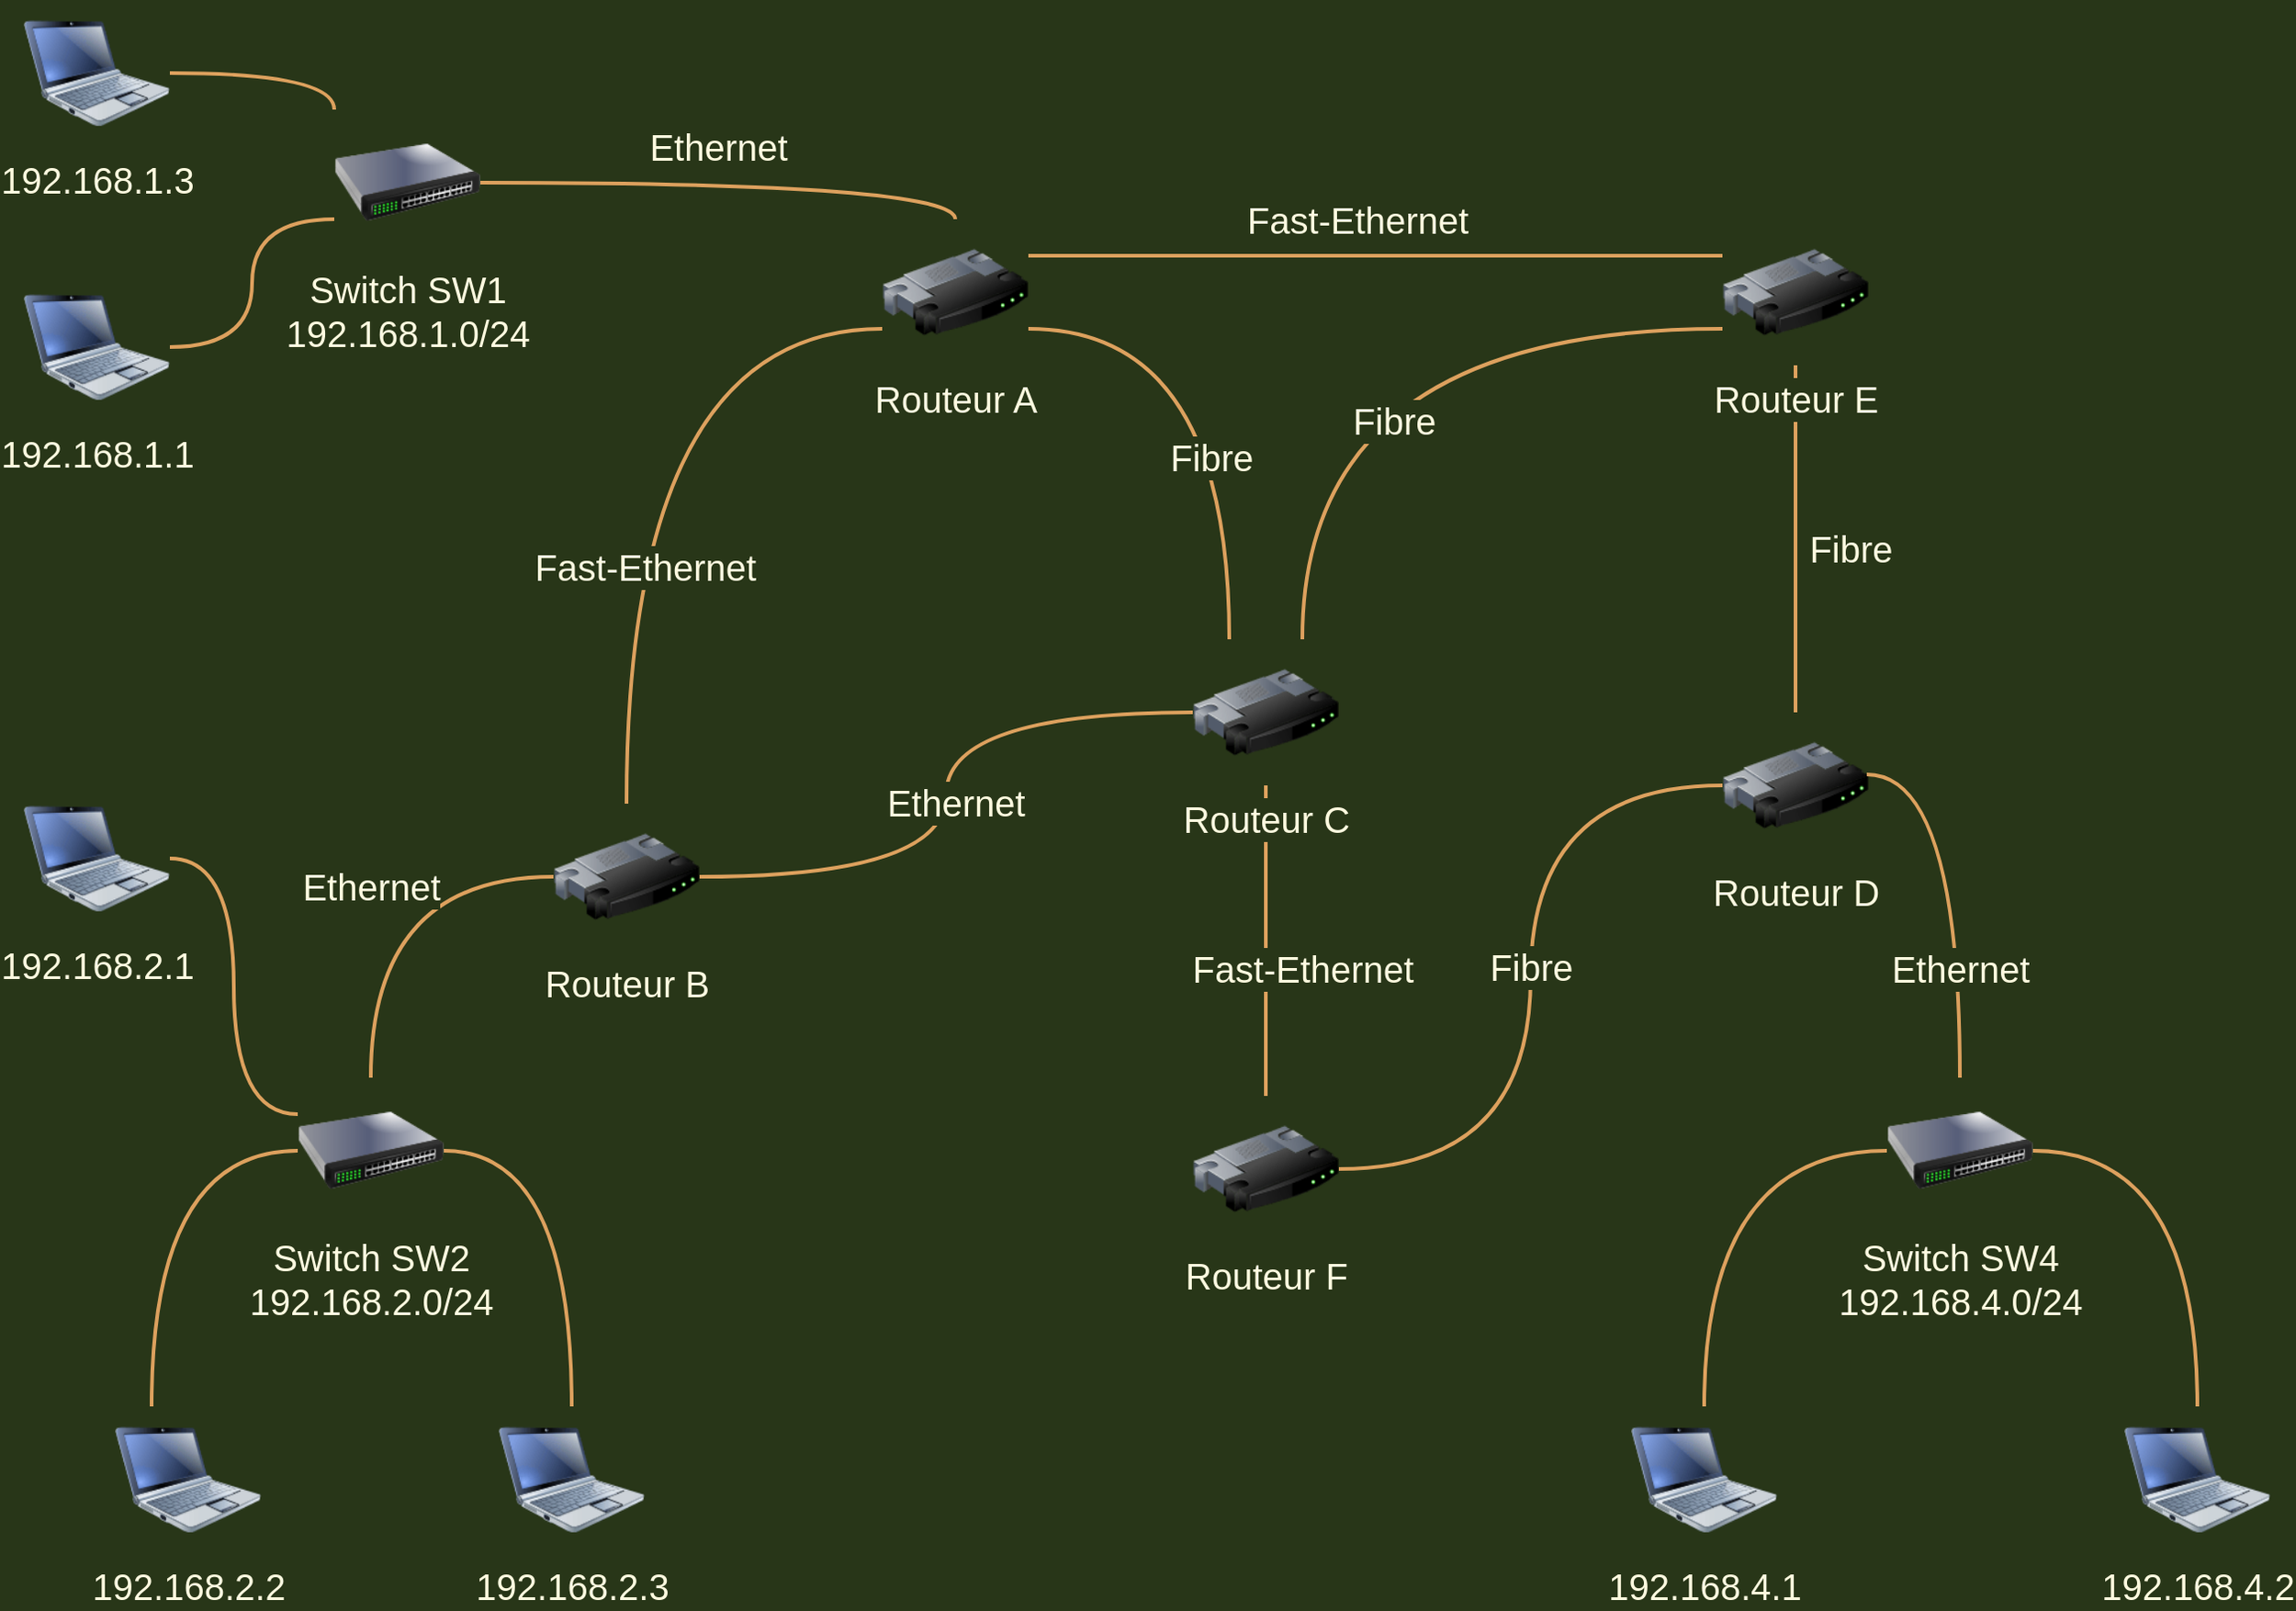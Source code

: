 <mxfile version="18.0.6" type="device"><diagram id="vftz14apVmgNdHs7xEgM" name="Page-1"><mxGraphModel dx="1483" dy="820" grid="1" gridSize="10" guides="1" tooltips="1" connect="1" arrows="1" fold="1" page="1" pageScale="1" pageWidth="1654" pageHeight="1169" background="#283618" math="0" shadow="0"><root><mxCell id="0"/><mxCell id="1" parent="0"/><mxCell id="bHwanKg8xg4oEcDoTenX-3" value="Fast-Ethernet" style="edgeStyle=orthogonalEdgeStyle;rounded=1;orthogonalLoop=1;jettySize=auto;html=1;curved=1;exitX=1;exitY=0.25;exitDx=0;exitDy=0;entryX=0;entryY=0.25;entryDx=0;entryDy=0;strokeWidth=2;endArrow=none;endFill=0;endSize=0;startSize=0;fontSize=20;labelBackgroundColor=#283618;strokeColor=#DDA15E;fontColor=#FEFAE0;" parent="1" source="bHwanKg8xg4oEcDoTenX-1" target="bHwanKg8xg4oEcDoTenX-2" edge="1"><mxGeometry x="-0.053" y="20" relative="1" as="geometry"><mxPoint as="offset"/></mxGeometry></mxCell><mxCell id="bHwanKg8xg4oEcDoTenX-13" value="Fibre" style="edgeStyle=orthogonalEdgeStyle;curved=1;rounded=1;orthogonalLoop=1;jettySize=auto;html=1;exitX=1;exitY=0.75;exitDx=0;exitDy=0;entryX=0.25;entryY=0;entryDx=0;entryDy=0;strokeWidth=2;endArrow=none;endFill=0;endSize=0;startSize=0;fontSize=20;labelBackgroundColor=#283618;strokeColor=#DDA15E;fontColor=#FEFAE0;" parent="1" source="bHwanKg8xg4oEcDoTenX-1" target="bHwanKg8xg4oEcDoTenX-4" edge="1"><mxGeometry x="0.286" y="-10" relative="1" as="geometry"><mxPoint as="offset"/></mxGeometry></mxCell><mxCell id="bHwanKg8xg4oEcDoTenX-1" value="Routeur A" style="image;html=1;image=img/lib/clip_art/networking/Router_128x128.png;rounded=1;fontSize=20;labelBackgroundColor=#283618;fillColor=#BC6C25;strokeColor=#DDA15E;fontColor=#FEFAE0;" parent="1" vertex="1"><mxGeometry x="490" y="130" width="80" height="80" as="geometry"/></mxCell><mxCell id="bHwanKg8xg4oEcDoTenX-5" value="Fibre" style="edgeStyle=orthogonalEdgeStyle;rounded=1;orthogonalLoop=1;jettySize=auto;html=1;curved=1;exitX=0;exitY=0.75;exitDx=0;exitDy=0;strokeWidth=2;endArrow=none;endFill=0;endSize=0;startSize=0;fontSize=20;entryX=0.75;entryY=0;entryDx=0;entryDy=0;labelBackgroundColor=#283618;strokeColor=#DDA15E;fontColor=#FEFAE0;" parent="1" source="bHwanKg8xg4oEcDoTenX-2" target="bHwanKg8xg4oEcDoTenX-4" edge="1"><mxGeometry x="0.4" y="50" relative="1" as="geometry"><mxPoint as="offset"/></mxGeometry></mxCell><mxCell id="bHwanKg8xg4oEcDoTenX-11" value="Fibre" style="edgeStyle=orthogonalEdgeStyle;curved=1;rounded=1;orthogonalLoop=1;jettySize=auto;html=1;strokeWidth=2;endArrow=none;endFill=0;endSize=0;startSize=0;fontSize=20;labelBackgroundColor=#283618;strokeColor=#DDA15E;fontColor=#FEFAE0;" parent="1" source="bHwanKg8xg4oEcDoTenX-2" target="bHwanKg8xg4oEcDoTenX-10" edge="1"><mxGeometry x="0.053" y="30" relative="1" as="geometry"><mxPoint as="offset"/></mxGeometry></mxCell><mxCell id="bHwanKg8xg4oEcDoTenX-2" value="Routeur E" style="image;html=1;image=img/lib/clip_art/networking/Router_128x128.png;rounded=1;fontSize=20;verticalAlign=top;horizontal=1;labelBackgroundColor=#283618;fillColor=#BC6C25;strokeColor=#DDA15E;fontColor=#FEFAE0;" parent="1" vertex="1"><mxGeometry x="950" y="130" width="80" height="80" as="geometry"/></mxCell><mxCell id="bHwanKg8xg4oEcDoTenX-9" value="Fast-Ethernet" style="edgeStyle=orthogonalEdgeStyle;curved=1;rounded=1;orthogonalLoop=1;jettySize=auto;html=1;strokeWidth=2;endArrow=none;endFill=0;endSize=0;startSize=0;fontSize=20;labelBackgroundColor=#283618;strokeColor=#DDA15E;fontColor=#FEFAE0;" parent="1" source="bHwanKg8xg4oEcDoTenX-4" target="bHwanKg8xg4oEcDoTenX-8" edge="1"><mxGeometry x="0.176" y="20" relative="1" as="geometry"><mxPoint as="offset"/></mxGeometry></mxCell><mxCell id="bHwanKg8xg4oEcDoTenX-4" value="Routeur C" style="image;html=1;image=img/lib/clip_art/networking/Router_128x128.png;rounded=1;fontSize=20;labelBackgroundColor=#283618;fillColor=#BC6C25;strokeColor=#DDA15E;fontColor=#FEFAE0;" parent="1" vertex="1"><mxGeometry x="660" y="360" width="80" height="80" as="geometry"/></mxCell><mxCell id="bHwanKg8xg4oEcDoTenX-12" value="Ethernet" style="edgeStyle=orthogonalEdgeStyle;curved=1;rounded=1;orthogonalLoop=1;jettySize=auto;html=1;exitX=1;exitY=0.5;exitDx=0;exitDy=0;strokeWidth=2;endArrow=none;endFill=0;endSize=0;startSize=0;fontSize=20;entryX=0;entryY=0.5;entryDx=0;entryDy=0;labelBackgroundColor=#283618;strokeColor=#DDA15E;fontColor=#FEFAE0;" parent="1" source="bHwanKg8xg4oEcDoTenX-6" target="bHwanKg8xg4oEcDoTenX-4" edge="1"><mxGeometry x="-0.028" y="-5" relative="1" as="geometry"><mxPoint y="-1" as="offset"/></mxGeometry></mxCell><mxCell id="bHwanKg8xg4oEcDoTenX-30" value="Fast-Ethernet" style="edgeStyle=orthogonalEdgeStyle;curved=1;rounded=1;orthogonalLoop=1;jettySize=auto;html=1;exitX=0.5;exitY=0;exitDx=0;exitDy=0;entryX=0;entryY=0.75;entryDx=0;entryDy=0;strokeWidth=2;endArrow=none;endFill=0;endSize=0;startSize=0;fontSize=20;labelBackgroundColor=#283618;strokeColor=#DDA15E;fontColor=#FEFAE0;" parent="1" source="bHwanKg8xg4oEcDoTenX-6" target="bHwanKg8xg4oEcDoTenX-1" edge="1"><mxGeometry x="-0.35" y="-10" relative="1" as="geometry"><mxPoint as="offset"/></mxGeometry></mxCell><mxCell id="bHwanKg8xg4oEcDoTenX-6" value="Routeur B" style="image;html=1;image=img/lib/clip_art/networking/Router_128x128.png;rounded=1;fontSize=20;labelBackgroundColor=#283618;fillColor=#BC6C25;strokeColor=#DDA15E;fontColor=#FEFAE0;" parent="1" vertex="1"><mxGeometry x="310" y="450" width="80" height="80" as="geometry"/></mxCell><mxCell id="bHwanKg8xg4oEcDoTenX-14" value="Fibre" style="edgeStyle=orthogonalEdgeStyle;curved=1;rounded=1;orthogonalLoop=1;jettySize=auto;html=1;exitX=1;exitY=0.5;exitDx=0;exitDy=0;entryX=0;entryY=0.5;entryDx=0;entryDy=0;strokeWidth=2;endArrow=none;endFill=0;endSize=0;startSize=0;fontSize=20;labelBackgroundColor=#283618;strokeColor=#DDA15E;fontColor=#FEFAE0;" parent="1" source="bHwanKg8xg4oEcDoTenX-8" target="bHwanKg8xg4oEcDoTenX-10" edge="1"><mxGeometry x="0.024" relative="1" as="geometry"><mxPoint y="-1" as="offset"/></mxGeometry></mxCell><mxCell id="bHwanKg8xg4oEcDoTenX-8" value="Routeur F" style="image;html=1;image=img/lib/clip_art/networking/Router_128x128.png;rounded=1;fontSize=20;labelBackgroundColor=#283618;fillColor=#BC6C25;strokeColor=#DDA15E;fontColor=#FEFAE0;" parent="1" vertex="1"><mxGeometry x="660" y="610" width="80" height="80" as="geometry"/></mxCell><mxCell id="bHwanKg8xg4oEcDoTenX-10" value="Routeur D" style="image;html=1;image=img/lib/clip_art/networking/Router_128x128.png;rounded=1;fontSize=20;labelBackgroundColor=#283618;fillColor=#BC6C25;strokeColor=#DDA15E;fontColor=#FEFAE0;" parent="1" vertex="1"><mxGeometry x="950" y="400" width="80" height="80" as="geometry"/></mxCell><mxCell id="bHwanKg8xg4oEcDoTenX-16" value="Ethernet" style="edgeStyle=orthogonalEdgeStyle;curved=1;rounded=1;orthogonalLoop=1;jettySize=auto;html=1;exitX=1;exitY=0.5;exitDx=0;exitDy=0;entryX=0.5;entryY=0;entryDx=0;entryDy=0;strokeWidth=2;endArrow=none;endFill=0;endSize=0;startSize=0;fontSize=20;labelBackgroundColor=#283618;strokeColor=#DDA15E;fontColor=#FEFAE0;" parent="1" source="bHwanKg8xg4oEcDoTenX-15" target="bHwanKg8xg4oEcDoTenX-1" edge="1"><mxGeometry x="-0.071" y="20" relative="1" as="geometry"><mxPoint as="offset"/></mxGeometry></mxCell><mxCell id="bHwanKg8xg4oEcDoTenX-15" value="&lt;div style=&quot;font-size: 20px;&quot;&gt;Switch SW1&lt;/div&gt;&lt;div style=&quot;font-size: 20px;&quot;&gt;192.168.1.0/24&lt;br style=&quot;font-size: 20px;&quot;&gt;&lt;/div&gt;" style="image;html=1;image=img/lib/clip_art/networking/Switch_128x128.png;rounded=1;fontSize=20;labelBackgroundColor=#283618;fillColor=#BC6C25;strokeColor=#DDA15E;fontColor=#FEFAE0;" parent="1" vertex="1"><mxGeometry x="190" y="70" width="80" height="80" as="geometry"/></mxCell><mxCell id="bHwanKg8xg4oEcDoTenX-18" value="Ethernet" style="edgeStyle=orthogonalEdgeStyle;curved=1;rounded=1;orthogonalLoop=1;jettySize=auto;html=1;exitX=0.5;exitY=0;exitDx=0;exitDy=0;entryX=0;entryY=0.5;entryDx=0;entryDy=0;strokeWidth=2;endArrow=none;endFill=0;endSize=0;startSize=0;fontSize=20;labelBackgroundColor=#283618;strokeColor=#DDA15E;fontColor=#FEFAE0;" parent="1" source="bHwanKg8xg4oEcDoTenX-17" target="bHwanKg8xg4oEcDoTenX-6" edge="1"><mxGeometry relative="1" as="geometry"/></mxCell><mxCell id="bHwanKg8xg4oEcDoTenX-17" value="&lt;div style=&quot;font-size: 20px;&quot;&gt;Switch SW2&lt;/div&gt;&lt;div style=&quot;font-size: 20px;&quot;&gt;192.168.2.0/24&lt;br style=&quot;font-size: 20px;&quot;&gt;&lt;/div&gt;" style="image;html=1;image=img/lib/clip_art/networking/Switch_128x128.png;rounded=1;fontSize=20;labelBackgroundColor=#283618;fillColor=#BC6C25;strokeColor=#DDA15E;fontColor=#FEFAE0;" parent="1" vertex="1"><mxGeometry x="170" y="600" width="80" height="80" as="geometry"/></mxCell><mxCell id="bHwanKg8xg4oEcDoTenX-20" value="Ethernet" style="edgeStyle=orthogonalEdgeStyle;curved=1;rounded=1;orthogonalLoop=1;jettySize=auto;html=1;exitX=0.5;exitY=0;exitDx=0;exitDy=0;entryX=0.988;entryY=0.425;entryDx=0;entryDy=0;entryPerimeter=0;strokeWidth=2;endArrow=none;endFill=0;endSize=0;startSize=0;fontSize=20;labelBackgroundColor=#283618;strokeColor=#DDA15E;fontColor=#FEFAE0;" parent="1" source="bHwanKg8xg4oEcDoTenX-19" target="bHwanKg8xg4oEcDoTenX-10" edge="1"><mxGeometry x="-0.447" relative="1" as="geometry"><mxPoint as="offset"/></mxGeometry></mxCell><mxCell id="bHwanKg8xg4oEcDoTenX-31" style="edgeStyle=orthogonalEdgeStyle;curved=1;rounded=1;orthogonalLoop=1;jettySize=auto;html=1;exitX=1;exitY=0.5;exitDx=0;exitDy=0;entryX=0.5;entryY=0;entryDx=0;entryDy=0;strokeWidth=2;endArrow=none;endFill=0;endSize=0;startSize=0;fontSize=20;labelBackgroundColor=#283618;strokeColor=#DDA15E;fontColor=#FEFAE0;" parent="1" source="bHwanKg8xg4oEcDoTenX-19" target="bHwanKg8xg4oEcDoTenX-26" edge="1"><mxGeometry relative="1" as="geometry"/></mxCell><mxCell id="bHwanKg8xg4oEcDoTenX-32" style="edgeStyle=orthogonalEdgeStyle;curved=1;rounded=1;orthogonalLoop=1;jettySize=auto;html=1;exitX=0;exitY=0.5;exitDx=0;exitDy=0;entryX=0.5;entryY=0;entryDx=0;entryDy=0;strokeWidth=2;endArrow=none;endFill=0;endSize=0;startSize=0;fontSize=20;labelBackgroundColor=#283618;strokeColor=#DDA15E;fontColor=#FEFAE0;" parent="1" source="bHwanKg8xg4oEcDoTenX-19" target="bHwanKg8xg4oEcDoTenX-27" edge="1"><mxGeometry relative="1" as="geometry"/></mxCell><mxCell id="bHwanKg8xg4oEcDoTenX-19" value="&lt;div style=&quot;font-size: 20px;&quot;&gt;Switch SW4&lt;/div&gt;&lt;div style=&quot;font-size: 20px;&quot;&gt;192.168.4.0/24&lt;br style=&quot;font-size: 20px;&quot;&gt;&lt;/div&gt;" style="image;html=1;image=img/lib/clip_art/networking/Switch_128x128.png;rounded=1;fontSize=20;labelBackgroundColor=#283618;fillColor=#BC6C25;strokeColor=#DDA15E;fontColor=#FEFAE0;" parent="1" vertex="1"><mxGeometry x="1040" y="600" width="80" height="80" as="geometry"/></mxCell><mxCell id="bHwanKg8xg4oEcDoTenX-28" style="edgeStyle=orthogonalEdgeStyle;curved=1;rounded=1;orthogonalLoop=1;jettySize=auto;html=1;exitX=1;exitY=0.5;exitDx=0;exitDy=0;entryX=0;entryY=0;entryDx=0;entryDy=0;strokeWidth=2;endArrow=none;endFill=0;endSize=0;startSize=0;fontSize=20;labelBackgroundColor=#283618;strokeColor=#DDA15E;fontColor=#FEFAE0;" parent="1" source="bHwanKg8xg4oEcDoTenX-21" target="bHwanKg8xg4oEcDoTenX-15" edge="1"><mxGeometry relative="1" as="geometry"/></mxCell><UserObject label="192.168.1.3" id="bHwanKg8xg4oEcDoTenX-21"><mxCell style="image;html=1;image=img/lib/clip_art/computers/Netbook_128x128.png;rounded=1;fontSize=20;labelBackgroundColor=#283618;fillColor=#BC6C25;strokeColor=#DDA15E;fontColor=#FEFAE0;" parent="1" vertex="1"><mxGeometry x="20" y="10" width="80" height="80" as="geometry"/></mxCell></UserObject><mxCell id="bHwanKg8xg4oEcDoTenX-29" style="edgeStyle=orthogonalEdgeStyle;curved=1;rounded=1;orthogonalLoop=1;jettySize=auto;html=1;exitX=1;exitY=0.5;exitDx=0;exitDy=0;entryX=0;entryY=0.75;entryDx=0;entryDy=0;strokeWidth=2;endArrow=none;endFill=0;endSize=0;startSize=0;fontSize=20;labelBackgroundColor=#283618;strokeColor=#DDA15E;fontColor=#FEFAE0;" parent="1" source="bHwanKg8xg4oEcDoTenX-22" target="bHwanKg8xg4oEcDoTenX-15" edge="1"><mxGeometry relative="1" as="geometry"/></mxCell><mxCell id="bHwanKg8xg4oEcDoTenX-22" value="192.168.1.1" style="image;html=1;image=img/lib/clip_art/computers/Netbook_128x128.png;rounded=1;fontSize=20;labelBackgroundColor=#283618;fillColor=#BC6C25;strokeColor=#DDA15E;fontColor=#FEFAE0;" parent="1" vertex="1"><mxGeometry x="20" y="160" width="80" height="80" as="geometry"/></mxCell><mxCell id="bHwanKg8xg4oEcDoTenX-33" style="edgeStyle=orthogonalEdgeStyle;curved=1;rounded=1;orthogonalLoop=1;jettySize=auto;html=1;exitX=1;exitY=0.5;exitDx=0;exitDy=0;entryX=0;entryY=0.25;entryDx=0;entryDy=0;strokeWidth=2;endArrow=none;endFill=0;endSize=0;startSize=0;fontSize=20;labelBackgroundColor=#283618;strokeColor=#DDA15E;fontColor=#FEFAE0;" parent="1" source="bHwanKg8xg4oEcDoTenX-23" target="bHwanKg8xg4oEcDoTenX-17" edge="1"><mxGeometry relative="1" as="geometry"/></mxCell><mxCell id="bHwanKg8xg4oEcDoTenX-23" value="192.168.2.1" style="image;html=1;image=img/lib/clip_art/computers/Netbook_128x128.png;rounded=1;fontSize=20;labelBackgroundColor=#283618;fillColor=#BC6C25;strokeColor=#DDA15E;fontColor=#FEFAE0;" parent="1" vertex="1"><mxGeometry x="20" y="440" width="80" height="80" as="geometry"/></mxCell><mxCell id="bHwanKg8xg4oEcDoTenX-36" style="edgeStyle=orthogonalEdgeStyle;curved=1;rounded=1;orthogonalLoop=1;jettySize=auto;html=1;exitX=0.25;exitY=0;exitDx=0;exitDy=0;entryX=0;entryY=0.5;entryDx=0;entryDy=0;fontSize=20;endArrow=none;endFill=0;startSize=0;endSize=0;strokeWidth=2;labelBackgroundColor=#283618;strokeColor=#DDA15E;fontColor=#FEFAE0;" parent="1" source="bHwanKg8xg4oEcDoTenX-24" target="bHwanKg8xg4oEcDoTenX-17" edge="1"><mxGeometry relative="1" as="geometry"/></mxCell><mxCell id="bHwanKg8xg4oEcDoTenX-24" value="192.168.2.2" style="image;html=1;image=img/lib/clip_art/computers/Netbook_128x128.png;rounded=1;fontSize=20;labelBackgroundColor=#283618;fillColor=#BC6C25;strokeColor=#DDA15E;fontColor=#FEFAE0;" parent="1" vertex="1"><mxGeometry x="70" y="780" width="80" height="80" as="geometry"/></mxCell><mxCell id="bHwanKg8xg4oEcDoTenX-35" style="edgeStyle=orthogonalEdgeStyle;curved=1;rounded=1;orthogonalLoop=1;jettySize=auto;html=1;exitX=0.5;exitY=0;exitDx=0;exitDy=0;entryX=1;entryY=0.5;entryDx=0;entryDy=0;strokeWidth=2;endArrow=none;endFill=0;endSize=0;startSize=0;fontSize=20;labelBackgroundColor=#283618;strokeColor=#DDA15E;fontColor=#FEFAE0;" parent="1" source="bHwanKg8xg4oEcDoTenX-25" target="bHwanKg8xg4oEcDoTenX-17" edge="1"><mxGeometry relative="1" as="geometry"/></mxCell><mxCell id="bHwanKg8xg4oEcDoTenX-25" value="192.168.2.3" style="image;html=1;image=img/lib/clip_art/computers/Netbook_128x128.png;rounded=1;fontSize=20;labelBackgroundColor=#283618;fillColor=#BC6C25;strokeColor=#DDA15E;fontColor=#FEFAE0;" parent="1" vertex="1"><mxGeometry x="280" y="780" width="80" height="80" as="geometry"/></mxCell><mxCell id="bHwanKg8xg4oEcDoTenX-26" value="192.168.4.2" style="image;html=1;image=img/lib/clip_art/computers/Netbook_128x128.png;rounded=1;fontSize=20;labelBackgroundColor=#283618;fillColor=#BC6C25;strokeColor=#DDA15E;fontColor=#FEFAE0;" parent="1" vertex="1"><mxGeometry x="1170" y="780" width="80" height="80" as="geometry"/></mxCell><mxCell id="bHwanKg8xg4oEcDoTenX-27" value="192.168.4.1" style="image;html=1;image=img/lib/clip_art/computers/Netbook_128x128.png;rounded=1;fontSize=20;labelBackgroundColor=#283618;fillColor=#BC6C25;strokeColor=#DDA15E;fontColor=#FEFAE0;" parent="1" vertex="1"><mxGeometry x="900" y="780" width="80" height="80" as="geometry"/></mxCell></root></mxGraphModel></diagram></mxfile>
